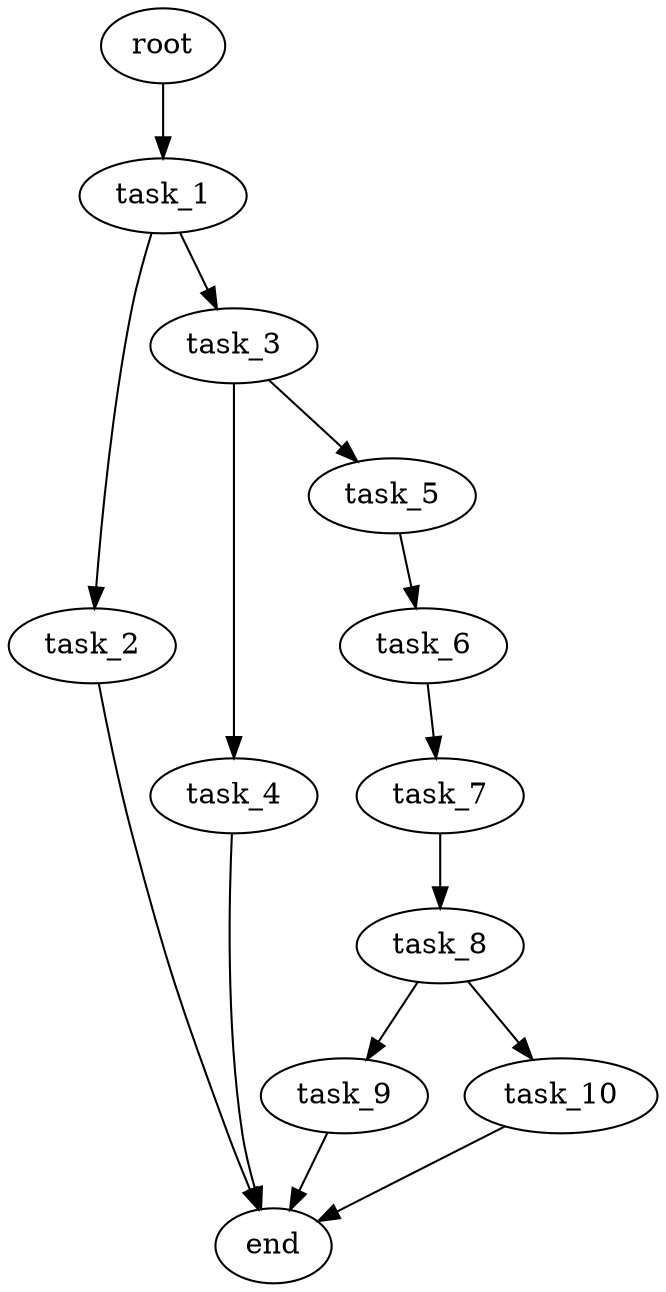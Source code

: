 digraph G {
  root [size="0.000000e+00"];
  task_1 [size="1.157987e+09"];
  task_2 [size="7.207497e+10"];
  task_3 [size="6.817422e+10"];
  task_4 [size="5.370166e+10"];
  task_5 [size="2.668985e+10"];
  task_6 [size="6.409977e+10"];
  task_7 [size="1.116410e+10"];
  task_8 [size="4.348218e+10"];
  task_9 [size="4.537783e+10"];
  task_10 [size="9.538205e+10"];
  end [size="0.000000e+00"];

  root -> task_1 [size="1.000000e-12"];
  task_1 -> task_2 [size="7.207497e+08"];
  task_1 -> task_3 [size="6.817422e+08"];
  task_2 -> end [size="1.000000e-12"];
  task_3 -> task_4 [size="5.370166e+08"];
  task_3 -> task_5 [size="2.668985e+08"];
  task_4 -> end [size="1.000000e-12"];
  task_5 -> task_6 [size="6.409977e+08"];
  task_6 -> task_7 [size="1.116410e+08"];
  task_7 -> task_8 [size="4.348218e+08"];
  task_8 -> task_9 [size="4.537783e+08"];
  task_8 -> task_10 [size="9.538205e+08"];
  task_9 -> end [size="1.000000e-12"];
  task_10 -> end [size="1.000000e-12"];
}
